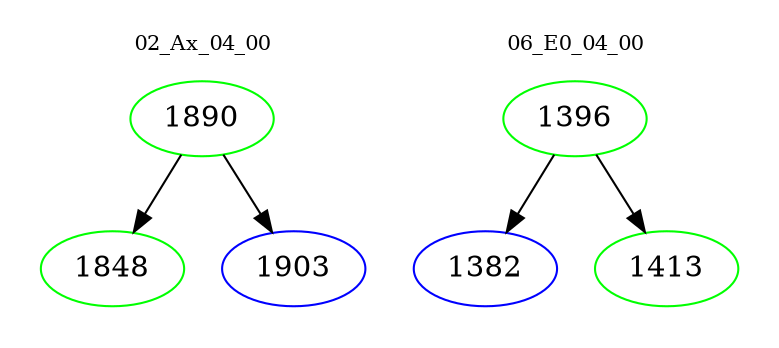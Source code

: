 digraph{
subgraph cluster_0 {
color = white
label = "02_Ax_04_00";
fontsize=10;
T0_1890 [label="1890", color="green"]
T0_1890 -> T0_1848 [color="black"]
T0_1848 [label="1848", color="green"]
T0_1890 -> T0_1903 [color="black"]
T0_1903 [label="1903", color="blue"]
}
subgraph cluster_1 {
color = white
label = "06_E0_04_00";
fontsize=10;
T1_1396 [label="1396", color="green"]
T1_1396 -> T1_1382 [color="black"]
T1_1382 [label="1382", color="blue"]
T1_1396 -> T1_1413 [color="black"]
T1_1413 [label="1413", color="green"]
}
}
